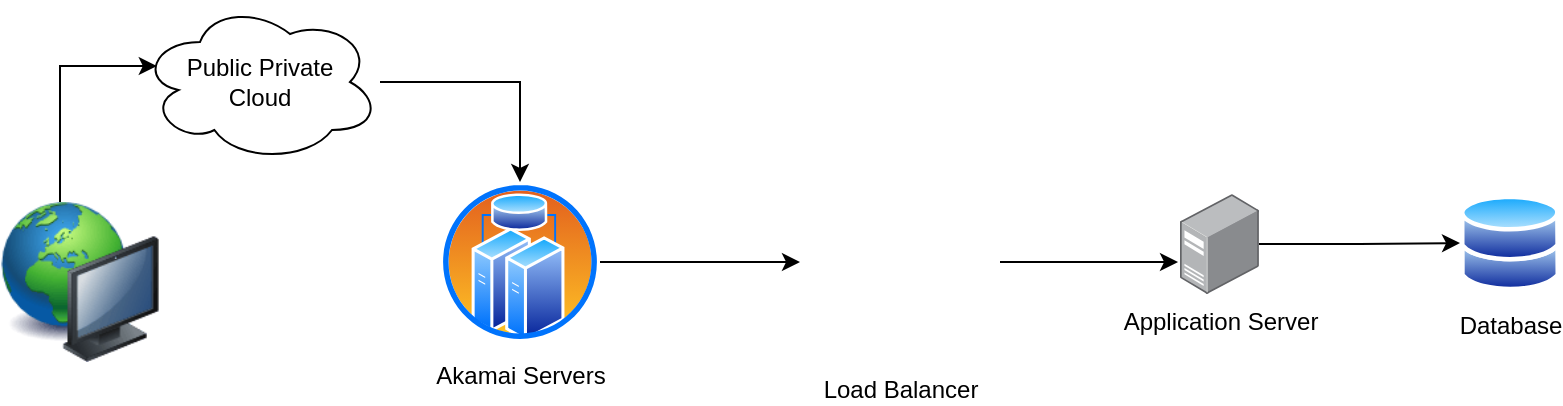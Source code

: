 <mxfile version="21.6.8" type="github">
  <diagram id="Z3PAJ1nnGkne7rxsH2KE" name="Page-1">
    <mxGraphModel dx="880" dy="426" grid="1" gridSize="10" guides="1" tooltips="1" connect="1" arrows="1" fold="1" page="1" pageScale="1" pageWidth="850" pageHeight="1100" math="0" shadow="0">
      <root>
        <mxCell id="0" />
        <mxCell id="1" parent="0" />
        <mxCell id="j4D3h6VHfXa6VxwGfoST-14" style="edgeStyle=orthogonalEdgeStyle;rounded=0;orthogonalLoop=1;jettySize=auto;html=1;entryX=0;entryY=0.5;entryDx=0;entryDy=0;" edge="1" parent="1" source="j4D3h6VHfXa6VxwGfoST-1" target="j4D3h6VHfXa6VxwGfoST-3">
          <mxGeometry relative="1" as="geometry" />
        </mxCell>
        <mxCell id="j4D3h6VHfXa6VxwGfoST-1" value="Application Server" style="image;points=[];aspect=fixed;html=1;align=center;shadow=0;dashed=0;image=img/lib/allied_telesis/computer_and_terminals/Server_Desktop.svg;" vertex="1" parent="1">
          <mxGeometry x="620" y="156" width="39.44" height="50" as="geometry" />
        </mxCell>
        <mxCell id="j4D3h6VHfXa6VxwGfoST-3" value="Database" style="image;aspect=fixed;perimeter=ellipsePerimeter;html=1;align=center;shadow=0;dashed=0;spacingTop=3;image=img/lib/active_directory/databases.svg;" vertex="1" parent="1">
          <mxGeometry x="760" y="156" width="50" height="49" as="geometry" />
        </mxCell>
        <mxCell id="j4D3h6VHfXa6VxwGfoST-13" style="edgeStyle=orthogonalEdgeStyle;rounded=0;orthogonalLoop=1;jettySize=auto;html=1;entryX=-0.025;entryY=0.68;entryDx=0;entryDy=0;entryPerimeter=0;" edge="1" parent="1" source="j4D3h6VHfXa6VxwGfoST-4" target="j4D3h6VHfXa6VxwGfoST-1">
          <mxGeometry relative="1" as="geometry" />
        </mxCell>
        <mxCell id="j4D3h6VHfXa6VxwGfoST-4" value="Load Balancer" style="shape=image;html=1;verticalAlign=top;verticalLabelPosition=bottom;labelBackgroundColor=#ffffff;imageAspect=0;aspect=fixed;image=https://cdn2.iconfinder.com/data/icons/whcompare-isometric-web-hosting-servers/50/fast-website-load-speed-128.png" vertex="1" parent="1">
          <mxGeometry x="430" y="140" width="100" height="100" as="geometry" />
        </mxCell>
        <mxCell id="j4D3h6VHfXa6VxwGfoST-12" style="edgeStyle=orthogonalEdgeStyle;rounded=0;orthogonalLoop=1;jettySize=auto;html=1;" edge="1" parent="1" source="j4D3h6VHfXa6VxwGfoST-5" target="j4D3h6VHfXa6VxwGfoST-4">
          <mxGeometry relative="1" as="geometry" />
        </mxCell>
        <mxCell id="j4D3h6VHfXa6VxwGfoST-5" value="Akamai Servers" style="image;aspect=fixed;perimeter=ellipsePerimeter;html=1;align=center;shadow=0;dashed=0;spacingTop=3;image=img/lib/active_directory/cluster_server.svg;" vertex="1" parent="1">
          <mxGeometry x="250" y="150" width="80" height="80" as="geometry" />
        </mxCell>
        <mxCell id="j4D3h6VHfXa6VxwGfoST-10" style="edgeStyle=orthogonalEdgeStyle;rounded=0;orthogonalLoop=1;jettySize=auto;html=1;entryX=0.07;entryY=0.4;entryDx=0;entryDy=0;entryPerimeter=0;" edge="1" parent="1" source="j4D3h6VHfXa6VxwGfoST-8" target="j4D3h6VHfXa6VxwGfoST-9">
          <mxGeometry relative="1" as="geometry">
            <Array as="points">
              <mxPoint x="60" y="92" />
            </Array>
          </mxGeometry>
        </mxCell>
        <mxCell id="j4D3h6VHfXa6VxwGfoST-8" value="" style="image;html=1;image=img/lib/clip_art/computers/Network_128x128.png" vertex="1" parent="1">
          <mxGeometry x="30" y="160" width="80" height="80" as="geometry" />
        </mxCell>
        <mxCell id="j4D3h6VHfXa6VxwGfoST-11" style="edgeStyle=orthogonalEdgeStyle;rounded=0;orthogonalLoop=1;jettySize=auto;html=1;entryX=0.5;entryY=0;entryDx=0;entryDy=0;" edge="1" parent="1" source="j4D3h6VHfXa6VxwGfoST-9" target="j4D3h6VHfXa6VxwGfoST-5">
          <mxGeometry relative="1" as="geometry" />
        </mxCell>
        <mxCell id="j4D3h6VHfXa6VxwGfoST-9" value="Public Private&lt;br&gt;Cloud" style="ellipse;shape=cloud;whiteSpace=wrap;html=1;" vertex="1" parent="1">
          <mxGeometry x="100" y="60" width="120" height="80" as="geometry" />
        </mxCell>
      </root>
    </mxGraphModel>
  </diagram>
</mxfile>
